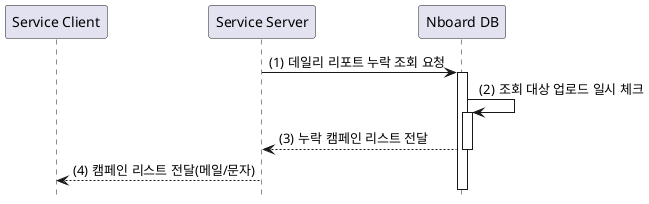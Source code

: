 @startuml

hide footbox
autoactivate on

participant "Service Client" as sc
participant "Service Server" as ss
participant "Nboard DB" as ndb


autonumber 1 "(0)"
ss -> ndb : 데일리 리포트 누락 조회 요청
ndb -> ndb : 조회 대상 업로드 일시 체크
ndb --> ss : 누락 캠페인 리스트 전달
ss --> sc : 캠페인 리스트 전달(메일/문자)

@enduml